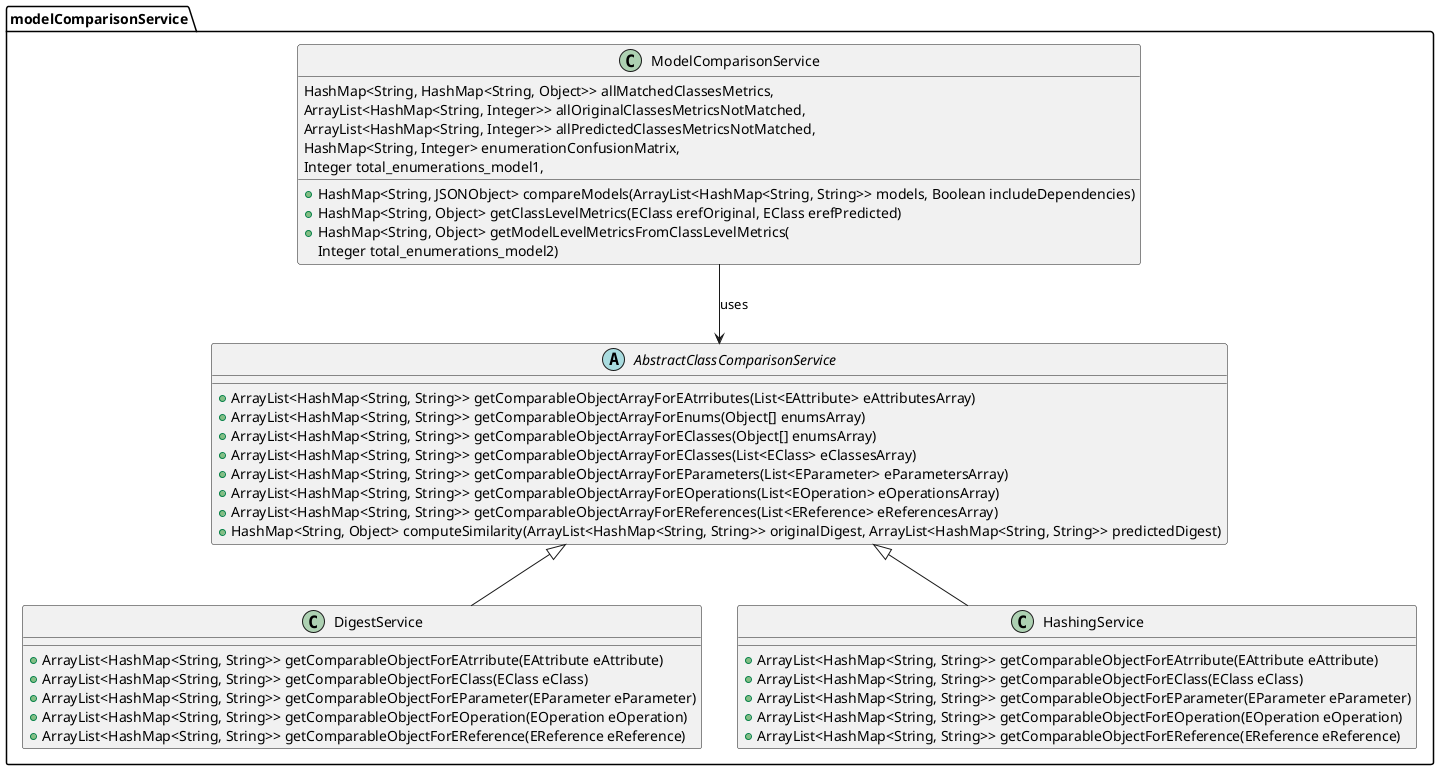 @startuml

package modelComparisonService {

	class ModelComparisonService {
		+ HashMap<String, JSONObject> compareModels(ArrayList<HashMap<String, String>> models, Boolean includeDependencies)
		+ HashMap<String, Object> getClassLevelMetrics(EClass erefOriginal, EClass erefPredicted)
		+ HashMap<String, Object> getModelLevelMetricsFromClassLevelMetrics(
			HashMap<String, HashMap<String, Object>> allMatchedClassesMetrics,
			ArrayList<HashMap<String, Integer>> allOriginalClassesMetricsNotMatched,
			ArrayList<HashMap<String, Integer>> allPredictedClassesMetricsNotMatched,
			HashMap<String, Integer> enumerationConfusionMatrix,
			Integer total_enumerations_model1,
			Integer total_enumerations_model2)
	}

    abstract class AbstractClassComparisonService {
        + ArrayList<HashMap<String, String>> getComparableObjectArrayForEAtrributes(List<EAttribute> eAttributesArray)
        + ArrayList<HashMap<String, String>> getComparableObjectArrayForEnums(Object[] enumsArray)
        + ArrayList<HashMap<String, String>> getComparableObjectArrayForEClasses(Object[] enumsArray)
        + ArrayList<HashMap<String, String>> getComparableObjectArrayForEClasses(List<EClass> eClassesArray)
        + ArrayList<HashMap<String, String>> getComparableObjectArrayForEParameters(List<EParameter> eParametersArray)
        + ArrayList<HashMap<String, String>> getComparableObjectArrayForEOperations(List<EOperation> eOperationsArray)
        + ArrayList<HashMap<String, String>> getComparableObjectArrayForEReferences(List<EReference> eReferencesArray)
        + HashMap<String, Object> computeSimilarity(ArrayList<HashMap<String, String>> originalDigest, ArrayList<HashMap<String, String>> predictedDigest)
    }

    class DigestService {
        + ArrayList<HashMap<String, String>> getComparableObjectForEAtrribute(EAttribute eAttribute)
        + ArrayList<HashMap<String, String>> getComparableObjectForEClass(EClass eClass)
        + ArrayList<HashMap<String, String>> getComparableObjectForEParameter(EParameter eParameter)
        + ArrayList<HashMap<String, String>> getComparableObjectForEOperation(EOperation eOperation)
        + ArrayList<HashMap<String, String>> getComparableObjectForEReference(EReference eReference)
    }

    class HashingService {
        + ArrayList<HashMap<String, String>> getComparableObjectForEAtrribute(EAttribute eAttribute)
        + ArrayList<HashMap<String, String>> getComparableObjectForEClass(EClass eClass)
        + ArrayList<HashMap<String, String>> getComparableObjectForEParameter(EParameter eParameter)
        + ArrayList<HashMap<String, String>> getComparableObjectForEOperation(EOperation eOperation)
        + ArrayList<HashMap<String, String>> getComparableObjectForEReference(EReference eReference)
    }

    AbstractClassComparisonService <|-- DigestService
    AbstractClassComparisonService <|-- HashingService
	ModelComparisonService --> AbstractClassComparisonService: uses

}

@enduml
